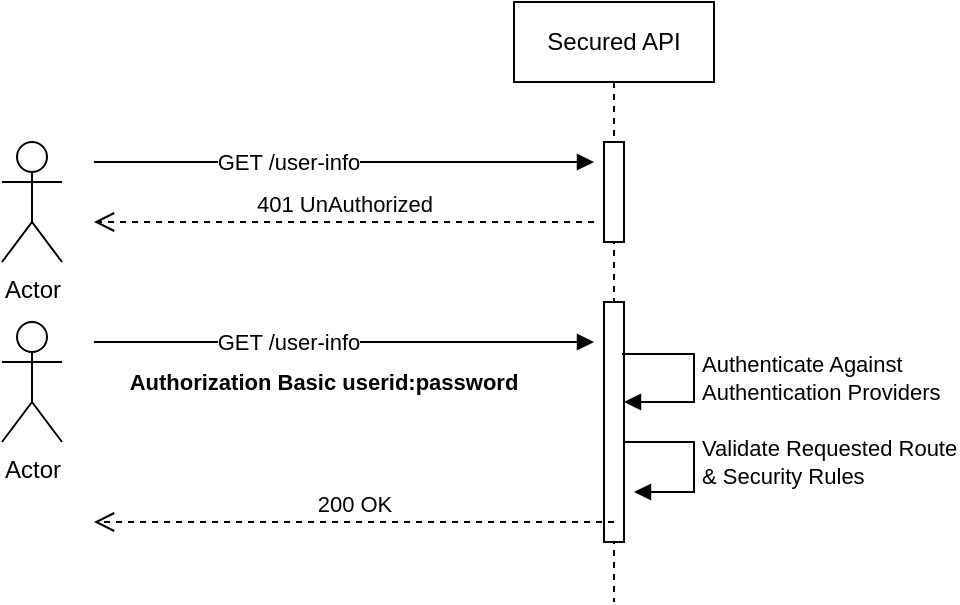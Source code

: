 <mxfile version="20.8.16" type="device" pages="3"><diagram name="Basic Auth" id="tVuve8xpG-N-3EzfD7DQ"><mxGraphModel dx="954" dy="561" grid="1" gridSize="10" guides="1" tooltips="1" connect="1" arrows="1" fold="1" page="1" pageScale="1" pageWidth="827" pageHeight="1169" math="0" shadow="0"><root><mxCell id="0"/><mxCell id="1" parent="0"/><mxCell id="mQwhNhfzMD9YoaT2-_KE-2" value="Secured API" style="shape=umlLifeline;perimeter=lifelinePerimeter;whiteSpace=wrap;html=1;container=1;collapsible=0;recursiveResize=0;outlineConnect=0;" parent="1" vertex="1"><mxGeometry x="350" y="40" width="100" height="300" as="geometry"/></mxCell><mxCell id="mQwhNhfzMD9YoaT2-_KE-6" value="" style="html=1;points=[];perimeter=orthogonalPerimeter;" parent="mQwhNhfzMD9YoaT2-_KE-2" vertex="1"><mxGeometry x="45" y="70" width="10" height="50" as="geometry"/></mxCell><mxCell id="mQwhNhfzMD9YoaT2-_KE-7" value="" style="html=1;verticalAlign=bottom;endArrow=block;rounded=0;" parent="mQwhNhfzMD9YoaT2-_KE-2" edge="1"><mxGeometry relative="1" as="geometry"><mxPoint x="-210" y="80" as="sourcePoint"/><mxPoint x="40" y="80" as="targetPoint"/></mxGeometry></mxCell><mxCell id="mQwhNhfzMD9YoaT2-_KE-13" value="GET /user-info" style="edgeLabel;html=1;align=center;verticalAlign=middle;resizable=0;points=[];" parent="mQwhNhfzMD9YoaT2-_KE-7" vertex="1" connectable="0"><mxGeometry x="-0.223" y="-2" relative="1" as="geometry"><mxPoint y="-2" as="offset"/></mxGeometry></mxCell><mxCell id="mQwhNhfzMD9YoaT2-_KE-8" value="401 UnAuthorized" style="html=1;verticalAlign=bottom;endArrow=open;dashed=1;endSize=8;rounded=0;" parent="mQwhNhfzMD9YoaT2-_KE-2" edge="1"><mxGeometry relative="1" as="geometry"><mxPoint x="-210" y="110" as="targetPoint"/><mxPoint x="40" y="110" as="sourcePoint"/><mxPoint as="offset"/></mxGeometry></mxCell><mxCell id="mQwhNhfzMD9YoaT2-_KE-16" value="" style="html=1;points=[];perimeter=orthogonalPerimeter;" parent="mQwhNhfzMD9YoaT2-_KE-2" vertex="1"><mxGeometry x="45" y="150" width="10" height="120" as="geometry"/></mxCell><mxCell id="mQwhNhfzMD9YoaT2-_KE-23" value="Validate Requested Route &lt;br&gt;&amp;amp; Security Rules" style="edgeStyle=orthogonalEdgeStyle;html=1;align=left;spacingLeft=2;endArrow=block;rounded=0;fontSize=11;" parent="mQwhNhfzMD9YoaT2-_KE-2" edge="1"><mxGeometry relative="1" as="geometry"><mxPoint x="55" y="220" as="sourcePoint"/><Array as="points"><mxPoint x="90" y="220"/><mxPoint x="90" y="245"/></Array><mxPoint x="60" y="245" as="targetPoint"/><mxPoint as="offset"/></mxGeometry></mxCell><mxCell id="mQwhNhfzMD9YoaT2-_KE-3" value="Actor" style="shape=umlActor;verticalLabelPosition=bottom;verticalAlign=top;html=1;" parent="1" vertex="1"><mxGeometry x="94" y="110" width="30" height="60" as="geometry"/></mxCell><mxCell id="mQwhNhfzMD9YoaT2-_KE-17" value="" style="html=1;verticalAlign=bottom;endArrow=block;rounded=0;" parent="1" edge="1"><mxGeometry relative="1" as="geometry"><mxPoint x="140" y="210" as="sourcePoint"/><mxPoint x="390" y="210" as="targetPoint"/></mxGeometry></mxCell><mxCell id="mQwhNhfzMD9YoaT2-_KE-18" value="GET /user-info" style="edgeLabel;html=1;align=center;verticalAlign=middle;resizable=0;points=[];" parent="mQwhNhfzMD9YoaT2-_KE-17" vertex="1" connectable="0"><mxGeometry x="-0.223" y="-2" relative="1" as="geometry"><mxPoint y="-2" as="offset"/></mxGeometry></mxCell><mxCell id="mQwhNhfzMD9YoaT2-_KE-19" value="200 OK" style="html=1;verticalAlign=bottom;endArrow=open;dashed=1;endSize=8;rounded=0;exitX=0.5;exitY=0.917;exitDx=0;exitDy=0;exitPerimeter=0;" parent="1" source="mQwhNhfzMD9YoaT2-_KE-16" edge="1"><mxGeometry relative="1" as="geometry"><mxPoint x="140" y="300" as="targetPoint"/><mxPoint x="390" y="280" as="sourcePoint"/><mxPoint as="offset"/></mxGeometry></mxCell><mxCell id="mQwhNhfzMD9YoaT2-_KE-20" value="Actor" style="shape=umlActor;verticalLabelPosition=bottom;verticalAlign=top;html=1;" parent="1" vertex="1"><mxGeometry x="94" y="200" width="30" height="60" as="geometry"/></mxCell><mxCell id="mQwhNhfzMD9YoaT2-_KE-21" value="&lt;b&gt;Authorization Basic userid:password&lt;/b&gt;" style="text;html=1;strokeColor=none;fillColor=none;align=center;verticalAlign=middle;whiteSpace=wrap;rounded=0;fontSize=11;" parent="1" vertex="1"><mxGeometry x="150" y="215" width="210" height="30" as="geometry"/></mxCell><mxCell id="mQwhNhfzMD9YoaT2-_KE-24" value="Authenticate Against &lt;br&gt;Authentication Providers" style="edgeStyle=orthogonalEdgeStyle;html=1;align=left;spacingLeft=2;endArrow=block;rounded=0;fontSize=11;" parent="1" edge="1"><mxGeometry relative="1" as="geometry"><mxPoint x="404" y="216" as="sourcePoint"/><Array as="points"><mxPoint x="440" y="216"/><mxPoint x="440" y="240"/></Array><mxPoint x="405" y="240" as="targetPoint"/><mxPoint as="offset"/></mxGeometry></mxCell></root></mxGraphModel></diagram><diagram name="Session Auth" id="5eoHRhm1Z-NnaAaicZ_x"><mxGraphModel dx="954" dy="561" grid="1" gridSize="10" guides="1" tooltips="1" connect="1" arrows="1" fold="1" page="1" pageScale="1" pageWidth="827" pageHeight="1169" math="0" shadow="0"><root><mxCell id="SIGoXqMqgwnrYK9Gai-y-0"/><mxCell id="SIGoXqMqgwnrYK9Gai-y-1" parent="SIGoXqMqgwnrYK9Gai-y-0"/><mxCell id="SIGoXqMqgwnrYK9Gai-y-2" value="Secured API" style="shape=umlLifeline;perimeter=lifelinePerimeter;whiteSpace=wrap;html=1;container=1;collapsible=0;recursiveResize=0;outlineConnect=0;" parent="SIGoXqMqgwnrYK9Gai-y-1" vertex="1"><mxGeometry x="350" y="40" width="100" height="450" as="geometry"/></mxCell><mxCell id="SIGoXqMqgwnrYK9Gai-y-3" value="" style="html=1;points=[];perimeter=orthogonalPerimeter;" parent="SIGoXqMqgwnrYK9Gai-y-2" vertex="1"><mxGeometry x="45" y="70" width="10" height="50" as="geometry"/></mxCell><mxCell id="SIGoXqMqgwnrYK9Gai-y-4" value="" style="html=1;verticalAlign=bottom;endArrow=block;rounded=0;" parent="SIGoXqMqgwnrYK9Gai-y-2" edge="1"><mxGeometry relative="1" as="geometry"><mxPoint x="-210" y="80" as="sourcePoint"/><mxPoint x="40" y="80" as="targetPoint"/></mxGeometry></mxCell><mxCell id="SIGoXqMqgwnrYK9Gai-y-5" value="GET /user-info" style="edgeLabel;html=1;align=center;verticalAlign=middle;resizable=0;points=[];" parent="SIGoXqMqgwnrYK9Gai-y-4" vertex="1" connectable="0"><mxGeometry x="-0.223" y="-2" relative="1" as="geometry"><mxPoint y="-2" as="offset"/></mxGeometry></mxCell><mxCell id="SIGoXqMqgwnrYK9Gai-y-6" value="401 UnAuthorized" style="html=1;verticalAlign=bottom;endArrow=open;dashed=1;endSize=8;rounded=0;" parent="SIGoXqMqgwnrYK9Gai-y-2" edge="1"><mxGeometry relative="1" as="geometry"><mxPoint x="-210" y="110" as="targetPoint"/><mxPoint x="40" y="110" as="sourcePoint"/><mxPoint as="offset"/></mxGeometry></mxCell><mxCell id="SIGoXqMqgwnrYK9Gai-y-7" value="" style="html=1;points=[];perimeter=orthogonalPerimeter;" parent="SIGoXqMqgwnrYK9Gai-y-2" vertex="1"><mxGeometry x="45" y="270" width="10" height="120" as="geometry"/></mxCell><mxCell id="SIGoXqMqgwnrYK9Gai-y-8" value="Validate Requested Route &lt;br&gt;&amp;amp; Security Rules" style="edgeStyle=orthogonalEdgeStyle;html=1;align=left;spacingLeft=2;endArrow=block;rounded=0;fontSize=11;" parent="SIGoXqMqgwnrYK9Gai-y-2" edge="1"><mxGeometry relative="1" as="geometry"><mxPoint x="55" y="340" as="sourcePoint"/><Array as="points"><mxPoint x="90" y="340"/><mxPoint x="90" y="365"/></Array><mxPoint x="60" y="365" as="targetPoint"/><mxPoint as="offset"/></mxGeometry></mxCell><mxCell id="xD9O2G2yj17DB26LKIZB-0" value="" style="html=1;points=[];perimeter=orthogonalPerimeter;" parent="SIGoXqMqgwnrYK9Gai-y-2" vertex="1"><mxGeometry x="45" y="160" width="10" height="90" as="geometry"/></mxCell><mxCell id="SIGoXqMqgwnrYK9Gai-y-9" value="Actor" style="shape=umlActor;verticalLabelPosition=bottom;verticalAlign=top;html=1;" parent="SIGoXqMqgwnrYK9Gai-y-1" vertex="1"><mxGeometry x="94" y="110" width="30" height="60" as="geometry"/></mxCell><mxCell id="SIGoXqMqgwnrYK9Gai-y-10" value="" style="html=1;verticalAlign=bottom;endArrow=block;rounded=0;" parent="SIGoXqMqgwnrYK9Gai-y-1" edge="1"><mxGeometry relative="1" as="geometry"><mxPoint x="140" y="330" as="sourcePoint"/><mxPoint x="390" y="330" as="targetPoint"/></mxGeometry></mxCell><mxCell id="SIGoXqMqgwnrYK9Gai-y-11" value="GET /user-info" style="edgeLabel;html=1;align=center;verticalAlign=middle;resizable=0;points=[];" parent="SIGoXqMqgwnrYK9Gai-y-10" vertex="1" connectable="0"><mxGeometry x="-0.223" y="-2" relative="1" as="geometry"><mxPoint y="-2" as="offset"/></mxGeometry></mxCell><mxCell id="SIGoXqMqgwnrYK9Gai-y-12" value="200 OK" style="html=1;verticalAlign=bottom;endArrow=open;dashed=1;endSize=8;rounded=0;exitX=0.5;exitY=0.917;exitDx=0;exitDy=0;exitPerimeter=0;" parent="SIGoXqMqgwnrYK9Gai-y-1" source="SIGoXqMqgwnrYK9Gai-y-7" edge="1"><mxGeometry relative="1" as="geometry"><mxPoint x="140" y="420" as="targetPoint"/><mxPoint x="390" y="400" as="sourcePoint"/><mxPoint as="offset"/></mxGeometry></mxCell><mxCell id="SIGoXqMqgwnrYK9Gai-y-13" value="Actor" style="shape=umlActor;verticalLabelPosition=bottom;verticalAlign=top;html=1;" parent="SIGoXqMqgwnrYK9Gai-y-1" vertex="1"><mxGeometry x="94" y="320" width="30" height="60" as="geometry"/></mxCell><mxCell id="SIGoXqMqgwnrYK9Gai-y-14" value="Session Id in Cookie" style="text;html=1;strokeColor=none;fillColor=none;align=center;verticalAlign=middle;whiteSpace=wrap;rounded=0;fontSize=11;fontStyle=1" parent="SIGoXqMqgwnrYK9Gai-y-1" vertex="1"><mxGeometry x="150" y="335" width="210" height="30" as="geometry"/></mxCell><mxCell id="SIGoXqMqgwnrYK9Gai-y-15" value="Authenticate Against &lt;br&gt;Authentication Providers" style="edgeStyle=orthogonalEdgeStyle;html=1;align=left;spacingLeft=2;endArrow=block;rounded=0;fontSize=11;" parent="SIGoXqMqgwnrYK9Gai-y-1" edge="1"><mxGeometry relative="1" as="geometry"><mxPoint x="404" y="214" as="sourcePoint"/><Array as="points"><mxPoint x="440" y="214"/><mxPoint x="440" y="238"/></Array><mxPoint x="405" y="238" as="targetPoint"/><mxPoint as="offset"/></mxGeometry></mxCell><mxCell id="xD9O2G2yj17DB26LKIZB-1" value="Session" style="shape=umlLifeline;perimeter=lifelinePerimeter;whiteSpace=wrap;html=1;container=1;collapsible=0;recursiveResize=0;outlineConnect=0;fontSize=11;" parent="SIGoXqMqgwnrYK9Gai-y-1" vertex="1"><mxGeometry x="600" y="40" width="100" height="440" as="geometry"/></mxCell><mxCell id="xD9O2G2yj17DB26LKIZB-2" value="Actor" style="shape=umlActor;verticalLabelPosition=bottom;verticalAlign=top;html=1;" parent="SIGoXqMqgwnrYK9Gai-y-1" vertex="1"><mxGeometry x="94" y="210" width="30" height="60" as="geometry"/></mxCell><mxCell id="xD9O2G2yj17DB26LKIZB-4" value="" style="html=1;verticalAlign=bottom;endArrow=block;rounded=0;" parent="SIGoXqMqgwnrYK9Gai-y-1" edge="1"><mxGeometry relative="1" as="geometry"><mxPoint x="135" y="210" as="sourcePoint"/><mxPoint x="394.5" y="210" as="targetPoint"/></mxGeometry></mxCell><mxCell id="xD9O2G2yj17DB26LKIZB-5" value="POST /login" style="edgeLabel;html=1;align=center;verticalAlign=middle;resizable=0;points=[];" parent="xD9O2G2yj17DB26LKIZB-4" vertex="1" connectable="0"><mxGeometry x="-0.223" y="-2" relative="1" as="geometry"><mxPoint y="-2" as="offset"/></mxGeometry></mxCell><mxCell id="xD9O2G2yj17DB26LKIZB-6" value="" style="html=1;verticalAlign=bottom;endArrow=block;rounded=0;exitX=0.9;exitY=0.611;exitDx=0;exitDy=0;exitPerimeter=0;" parent="SIGoXqMqgwnrYK9Gai-y-1" source="xD9O2G2yj17DB26LKIZB-0" target="xD9O2G2yj17DB26LKIZB-1" edge="1"><mxGeometry relative="1" as="geometry"><mxPoint x="410" y="260" as="sourcePoint"/><mxPoint x="404.5" y="220" as="targetPoint"/></mxGeometry></mxCell><mxCell id="xD9O2G2yj17DB26LKIZB-7" value="store session against id" style="edgeLabel;html=1;align=center;verticalAlign=middle;resizable=0;points=[];" parent="xD9O2G2yj17DB26LKIZB-6" vertex="1" connectable="0"><mxGeometry x="-0.223" y="-2" relative="1" as="geometry"><mxPoint y="-2" as="offset"/></mxGeometry></mxCell><mxCell id="xD9O2G2yj17DB26LKIZB-8" value="200 OK" style="html=1;verticalAlign=bottom;endArrow=open;dashed=1;endSize=8;rounded=0;exitX=-0.4;exitY=0.722;exitDx=0;exitDy=0;exitPerimeter=0;" parent="SIGoXqMqgwnrYK9Gai-y-1" source="xD9O2G2yj17DB26LKIZB-0" edge="1"><mxGeometry relative="1" as="geometry"><mxPoint x="130" y="265" as="targetPoint"/><mxPoint x="400" y="160" as="sourcePoint"/><mxPoint as="offset"/></mxGeometry></mxCell><mxCell id="xD9O2G2yj17DB26LKIZB-9" value="Session Id in Cookie" style="text;html=1;strokeColor=none;fillColor=none;align=center;verticalAlign=middle;whiteSpace=wrap;rounded=0;fontSize=11;fontStyle=1" parent="SIGoXqMqgwnrYK9Gai-y-1" vertex="1"><mxGeometry x="180" y="261" width="134" height="30" as="geometry"/></mxCell><mxCell id="xD9O2G2yj17DB26LKIZB-10" value="" style="html=1;verticalAlign=bottom;endArrow=block;rounded=0;" parent="SIGoXqMqgwnrYK9Gai-y-1" edge="1"><mxGeometry relative="1" as="geometry"><mxPoint x="410" y="335" as="sourcePoint"/><mxPoint x="649.5" y="335" as="targetPoint"/></mxGeometry></mxCell><mxCell id="xD9O2G2yj17DB26LKIZB-11" value="look up session against id" style="edgeLabel;html=1;align=center;verticalAlign=middle;resizable=0;points=[];" parent="xD9O2G2yj17DB26LKIZB-10" vertex="1" connectable="0"><mxGeometry x="-0.223" y="-2" relative="1" as="geometry"><mxPoint y="-2" as="offset"/></mxGeometry></mxCell><mxCell id="xD9O2G2yj17DB26LKIZB-12" value="Found User" style="html=1;verticalAlign=bottom;endArrow=open;dashed=1;endSize=8;rounded=0;" parent="SIGoXqMqgwnrYK9Gai-y-1" edge="1"><mxGeometry relative="1" as="geometry"><mxPoint x="410" y="360" as="targetPoint"/><mxPoint x="649.5" y="360" as="sourcePoint"/><mxPoint as="offset"/></mxGeometry></mxCell></root></mxGraphModel></diagram><diagram name="Token Auth" id="VNpzlrZ7kzC4kObeSJd0"><mxGraphModel dx="954" dy="561" grid="1" gridSize="10" guides="1" tooltips="1" connect="1" arrows="1" fold="1" page="1" pageScale="1" pageWidth="827" pageHeight="1169" math="0" shadow="0"><root><mxCell id="RSSC9S16RbI0eB1q8zIk-0"/><mxCell id="RSSC9S16RbI0eB1q8zIk-1" parent="RSSC9S16RbI0eB1q8zIk-0"/><mxCell id="RSSC9S16RbI0eB1q8zIk-2" value="Secured API" style="shape=umlLifeline;perimeter=lifelinePerimeter;whiteSpace=wrap;html=1;container=1;collapsible=0;recursiveResize=0;outlineConnect=0;" vertex="1" parent="RSSC9S16RbI0eB1q8zIk-1"><mxGeometry x="350" y="40" width="100" height="450" as="geometry"/></mxCell><mxCell id="RSSC9S16RbI0eB1q8zIk-3" value="" style="html=1;points=[];perimeter=orthogonalPerimeter;" vertex="1" parent="RSSC9S16RbI0eB1q8zIk-2"><mxGeometry x="45" y="70" width="10" height="50" as="geometry"/></mxCell><mxCell id="RSSC9S16RbI0eB1q8zIk-4" value="" style="html=1;verticalAlign=bottom;endArrow=block;rounded=0;" edge="1" parent="RSSC9S16RbI0eB1q8zIk-2"><mxGeometry relative="1" as="geometry"><mxPoint x="-210" y="80" as="sourcePoint"/><mxPoint x="40" y="80" as="targetPoint"/></mxGeometry></mxCell><mxCell id="RSSC9S16RbI0eB1q8zIk-5" value="GET /user-info" style="edgeLabel;html=1;align=center;verticalAlign=middle;resizable=0;points=[];" vertex="1" connectable="0" parent="RSSC9S16RbI0eB1q8zIk-4"><mxGeometry x="-0.223" y="-2" relative="1" as="geometry"><mxPoint y="-2" as="offset"/></mxGeometry></mxCell><mxCell id="RSSC9S16RbI0eB1q8zIk-6" value="401 UnAuthorized" style="html=1;verticalAlign=bottom;endArrow=open;dashed=1;endSize=8;rounded=0;" edge="1" parent="RSSC9S16RbI0eB1q8zIk-2"><mxGeometry relative="1" as="geometry"><mxPoint x="-210" y="110" as="targetPoint"/><mxPoint x="40" y="110" as="sourcePoint"/><mxPoint as="offset"/></mxGeometry></mxCell><mxCell id="RSSC9S16RbI0eB1q8zIk-7" value="" style="html=1;points=[];perimeter=orthogonalPerimeter;" vertex="1" parent="RSSC9S16RbI0eB1q8zIk-2"><mxGeometry x="45" y="300" width="10" height="120" as="geometry"/></mxCell><mxCell id="RSSC9S16RbI0eB1q8zIk-8" value="Validate Requested Route &lt;br&gt;&amp;amp; Security Rules" style="edgeStyle=orthogonalEdgeStyle;html=1;align=left;spacingLeft=2;endArrow=block;rounded=0;fontSize=11;" edge="1" parent="RSSC9S16RbI0eB1q8zIk-2"><mxGeometry relative="1" as="geometry"><mxPoint x="55" y="371" as="sourcePoint"/><Array as="points"><mxPoint x="90" y="371"/><mxPoint x="90" y="396"/></Array><mxPoint x="60" y="396" as="targetPoint"/><mxPoint as="offset"/></mxGeometry></mxCell><mxCell id="RSSC9S16RbI0eB1q8zIk-9" value="" style="html=1;points=[];perimeter=orthogonalPerimeter;" vertex="1" parent="RSSC9S16RbI0eB1q8zIk-2"><mxGeometry x="45" y="160" width="10" height="110" as="geometry"/></mxCell><mxCell id="RSSC9S16RbI0eB1q8zIk-10" value="Actor" style="shape=umlActor;verticalLabelPosition=bottom;verticalAlign=top;html=1;" vertex="1" parent="RSSC9S16RbI0eB1q8zIk-1"><mxGeometry x="94" y="110" width="30" height="60" as="geometry"/></mxCell><mxCell id="RSSC9S16RbI0eB1q8zIk-11" value="" style="html=1;verticalAlign=bottom;endArrow=block;rounded=0;" edge="1" parent="RSSC9S16RbI0eB1q8zIk-1"><mxGeometry relative="1" as="geometry"><mxPoint x="140" y="351" as="sourcePoint"/><mxPoint x="390" y="351" as="targetPoint"/></mxGeometry></mxCell><mxCell id="RSSC9S16RbI0eB1q8zIk-12" value="GET /user-info" style="edgeLabel;html=1;align=center;verticalAlign=middle;resizable=0;points=[];" vertex="1" connectable="0" parent="RSSC9S16RbI0eB1q8zIk-11"><mxGeometry x="-0.223" y="-2" relative="1" as="geometry"><mxPoint y="-2" as="offset"/></mxGeometry></mxCell><mxCell id="RSSC9S16RbI0eB1q8zIk-13" value="200 OK" style="html=1;verticalAlign=bottom;endArrow=open;dashed=1;endSize=8;rounded=0;" edge="1" parent="RSSC9S16RbI0eB1q8zIk-1"><mxGeometry relative="1" as="geometry"><mxPoint x="130" y="450" as="targetPoint"/><mxPoint x="390" y="450" as="sourcePoint"/><mxPoint as="offset"/></mxGeometry></mxCell><mxCell id="RSSC9S16RbI0eB1q8zIk-14" value="Actor" style="shape=umlActor;verticalLabelPosition=bottom;verticalAlign=top;html=1;" vertex="1" parent="RSSC9S16RbI0eB1q8zIk-1"><mxGeometry x="94" y="341" width="30" height="60" as="geometry"/></mxCell><mxCell id="RSSC9S16RbI0eB1q8zIk-15" value="Authorization: Bearer &amp;lt;Access Token&amp;gt;" style="text;html=1;strokeColor=none;fillColor=none;align=center;verticalAlign=middle;whiteSpace=wrap;rounded=0;fontSize=11;fontStyle=1" vertex="1" parent="RSSC9S16RbI0eB1q8zIk-1"><mxGeometry x="150" y="356" width="210" height="30" as="geometry"/></mxCell><mxCell id="RSSC9S16RbI0eB1q8zIk-16" value="Authenticate Against &lt;br&gt;Authentication Providers" style="edgeStyle=orthogonalEdgeStyle;html=1;align=left;spacingLeft=2;endArrow=block;rounded=0;fontSize=11;" edge="1" parent="RSSC9S16RbI0eB1q8zIk-1"><mxGeometry relative="1" as="geometry"><mxPoint x="404" y="214" as="sourcePoint"/><Array as="points"><mxPoint x="440" y="214"/><mxPoint x="440" y="238"/></Array><mxPoint x="405" y="238" as="targetPoint"/><mxPoint as="offset"/></mxGeometry></mxCell><mxCell id="RSSC9S16RbI0eB1q8zIk-18" value="Actor" style="shape=umlActor;verticalLabelPosition=bottom;verticalAlign=top;html=1;" vertex="1" parent="RSSC9S16RbI0eB1q8zIk-1"><mxGeometry x="94" y="210" width="30" height="60" as="geometry"/></mxCell><mxCell id="RSSC9S16RbI0eB1q8zIk-19" value="" style="html=1;verticalAlign=bottom;endArrow=block;rounded=0;" edge="1" parent="RSSC9S16RbI0eB1q8zIk-1"><mxGeometry relative="1" as="geometry"><mxPoint x="135" y="210" as="sourcePoint"/><mxPoint x="394.5" y="210" as="targetPoint"/></mxGeometry></mxCell><mxCell id="RSSC9S16RbI0eB1q8zIk-20" value="POST /login" style="edgeLabel;html=1;align=center;verticalAlign=middle;resizable=0;points=[];" vertex="1" connectable="0" parent="RSSC9S16RbI0eB1q8zIk-19"><mxGeometry x="-0.223" y="-2" relative="1" as="geometry"><mxPoint y="-2" as="offset"/></mxGeometry></mxCell><mxCell id="RSSC9S16RbI0eB1q8zIk-23" value="200 OK" style="html=1;verticalAlign=bottom;endArrow=open;dashed=1;endSize=8;rounded=0;exitX=0;exitY=0.832;exitDx=0;exitDy=0;exitPerimeter=0;" edge="1" parent="RSSC9S16RbI0eB1q8zIk-1" source="RSSC9S16RbI0eB1q8zIk-9"><mxGeometry relative="1" as="geometry"><mxPoint x="130" y="292" as="targetPoint"/><mxPoint x="400" y="160" as="sourcePoint"/><mxPoint as="offset"/></mxGeometry></mxCell><mxCell id="RSSC9S16RbI0eB1q8zIk-24" value="Access Token, Expiry, [Refresh Token]" style="text;html=1;strokeColor=none;fillColor=none;align=center;verticalAlign=middle;whiteSpace=wrap;rounded=0;fontSize=11;fontStyle=1" vertex="1" parent="RSSC9S16RbI0eB1q8zIk-1"><mxGeometry x="190" y="298" width="134" height="30" as="geometry"/></mxCell><mxCell id="wEljhNnPjXgLvr5w3sy--0" value="Generates Access and Optionally Refresh Token&lt;br&gt;Optionally Sign &amp;amp; Encrypt the Tokens" style="edgeStyle=orthogonalEdgeStyle;html=1;align=left;spacingLeft=2;endArrow=block;rounded=0;fontSize=11;" edge="1" parent="RSSC9S16RbI0eB1q8zIk-1"><mxGeometry relative="1" as="geometry"><mxPoint x="405" y="262" as="sourcePoint"/><Array as="points"><mxPoint x="441" y="262"/><mxPoint x="441" y="286"/></Array><mxPoint x="406" y="286" as="targetPoint"/><mxPoint as="offset"/></mxGeometry></mxCell><mxCell id="wEljhNnPjXgLvr5w3sy--1" value="Validates Token against available &lt;br&gt;Signature &amp;amp; Encryption Config" style="edgeStyle=orthogonalEdgeStyle;html=1;align=left;spacingLeft=2;endArrow=block;rounded=0;fontSize=11;" edge="1" parent="RSSC9S16RbI0eB1q8zIk-1"><mxGeometry relative="1" as="geometry"><mxPoint x="405" y="365" as="sourcePoint"/><Array as="points"><mxPoint x="440" y="365"/><mxPoint x="440" y="390"/></Array><mxPoint x="410" y="390" as="targetPoint"/><mxPoint as="offset"/></mxGeometry></mxCell></root></mxGraphModel></diagram></mxfile>